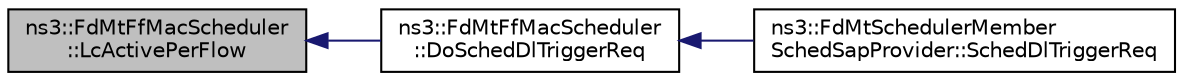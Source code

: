 digraph "ns3::FdMtFfMacScheduler::LcActivePerFlow"
{
  edge [fontname="Helvetica",fontsize="10",labelfontname="Helvetica",labelfontsize="10"];
  node [fontname="Helvetica",fontsize="10",shape=record];
  rankdir="LR";
  Node1 [label="ns3::FdMtFfMacScheduler\l::LcActivePerFlow",height=0.2,width=0.4,color="black", fillcolor="grey75", style="filled", fontcolor="black"];
  Node1 -> Node2 [dir="back",color="midnightblue",fontsize="10",style="solid"];
  Node2 [label="ns3::FdMtFfMacScheduler\l::DoSchedDlTriggerReq",height=0.2,width=0.4,color="black", fillcolor="white", style="filled",URL="$dc/d16/classns3_1_1FdMtFfMacScheduler.html#a27c2fe6ead967def6b90c069347532c7"];
  Node2 -> Node3 [dir="back",color="midnightblue",fontsize="10",style="solid"];
  Node3 [label="ns3::FdMtSchedulerMember\lSchedSapProvider::SchedDlTriggerReq",height=0.2,width=0.4,color="black", fillcolor="white", style="filled",URL="$d2/d3e/classns3_1_1FdMtSchedulerMemberSchedSapProvider.html#a1ea400f2113591f6b8fecfc50dafc264"];
}
